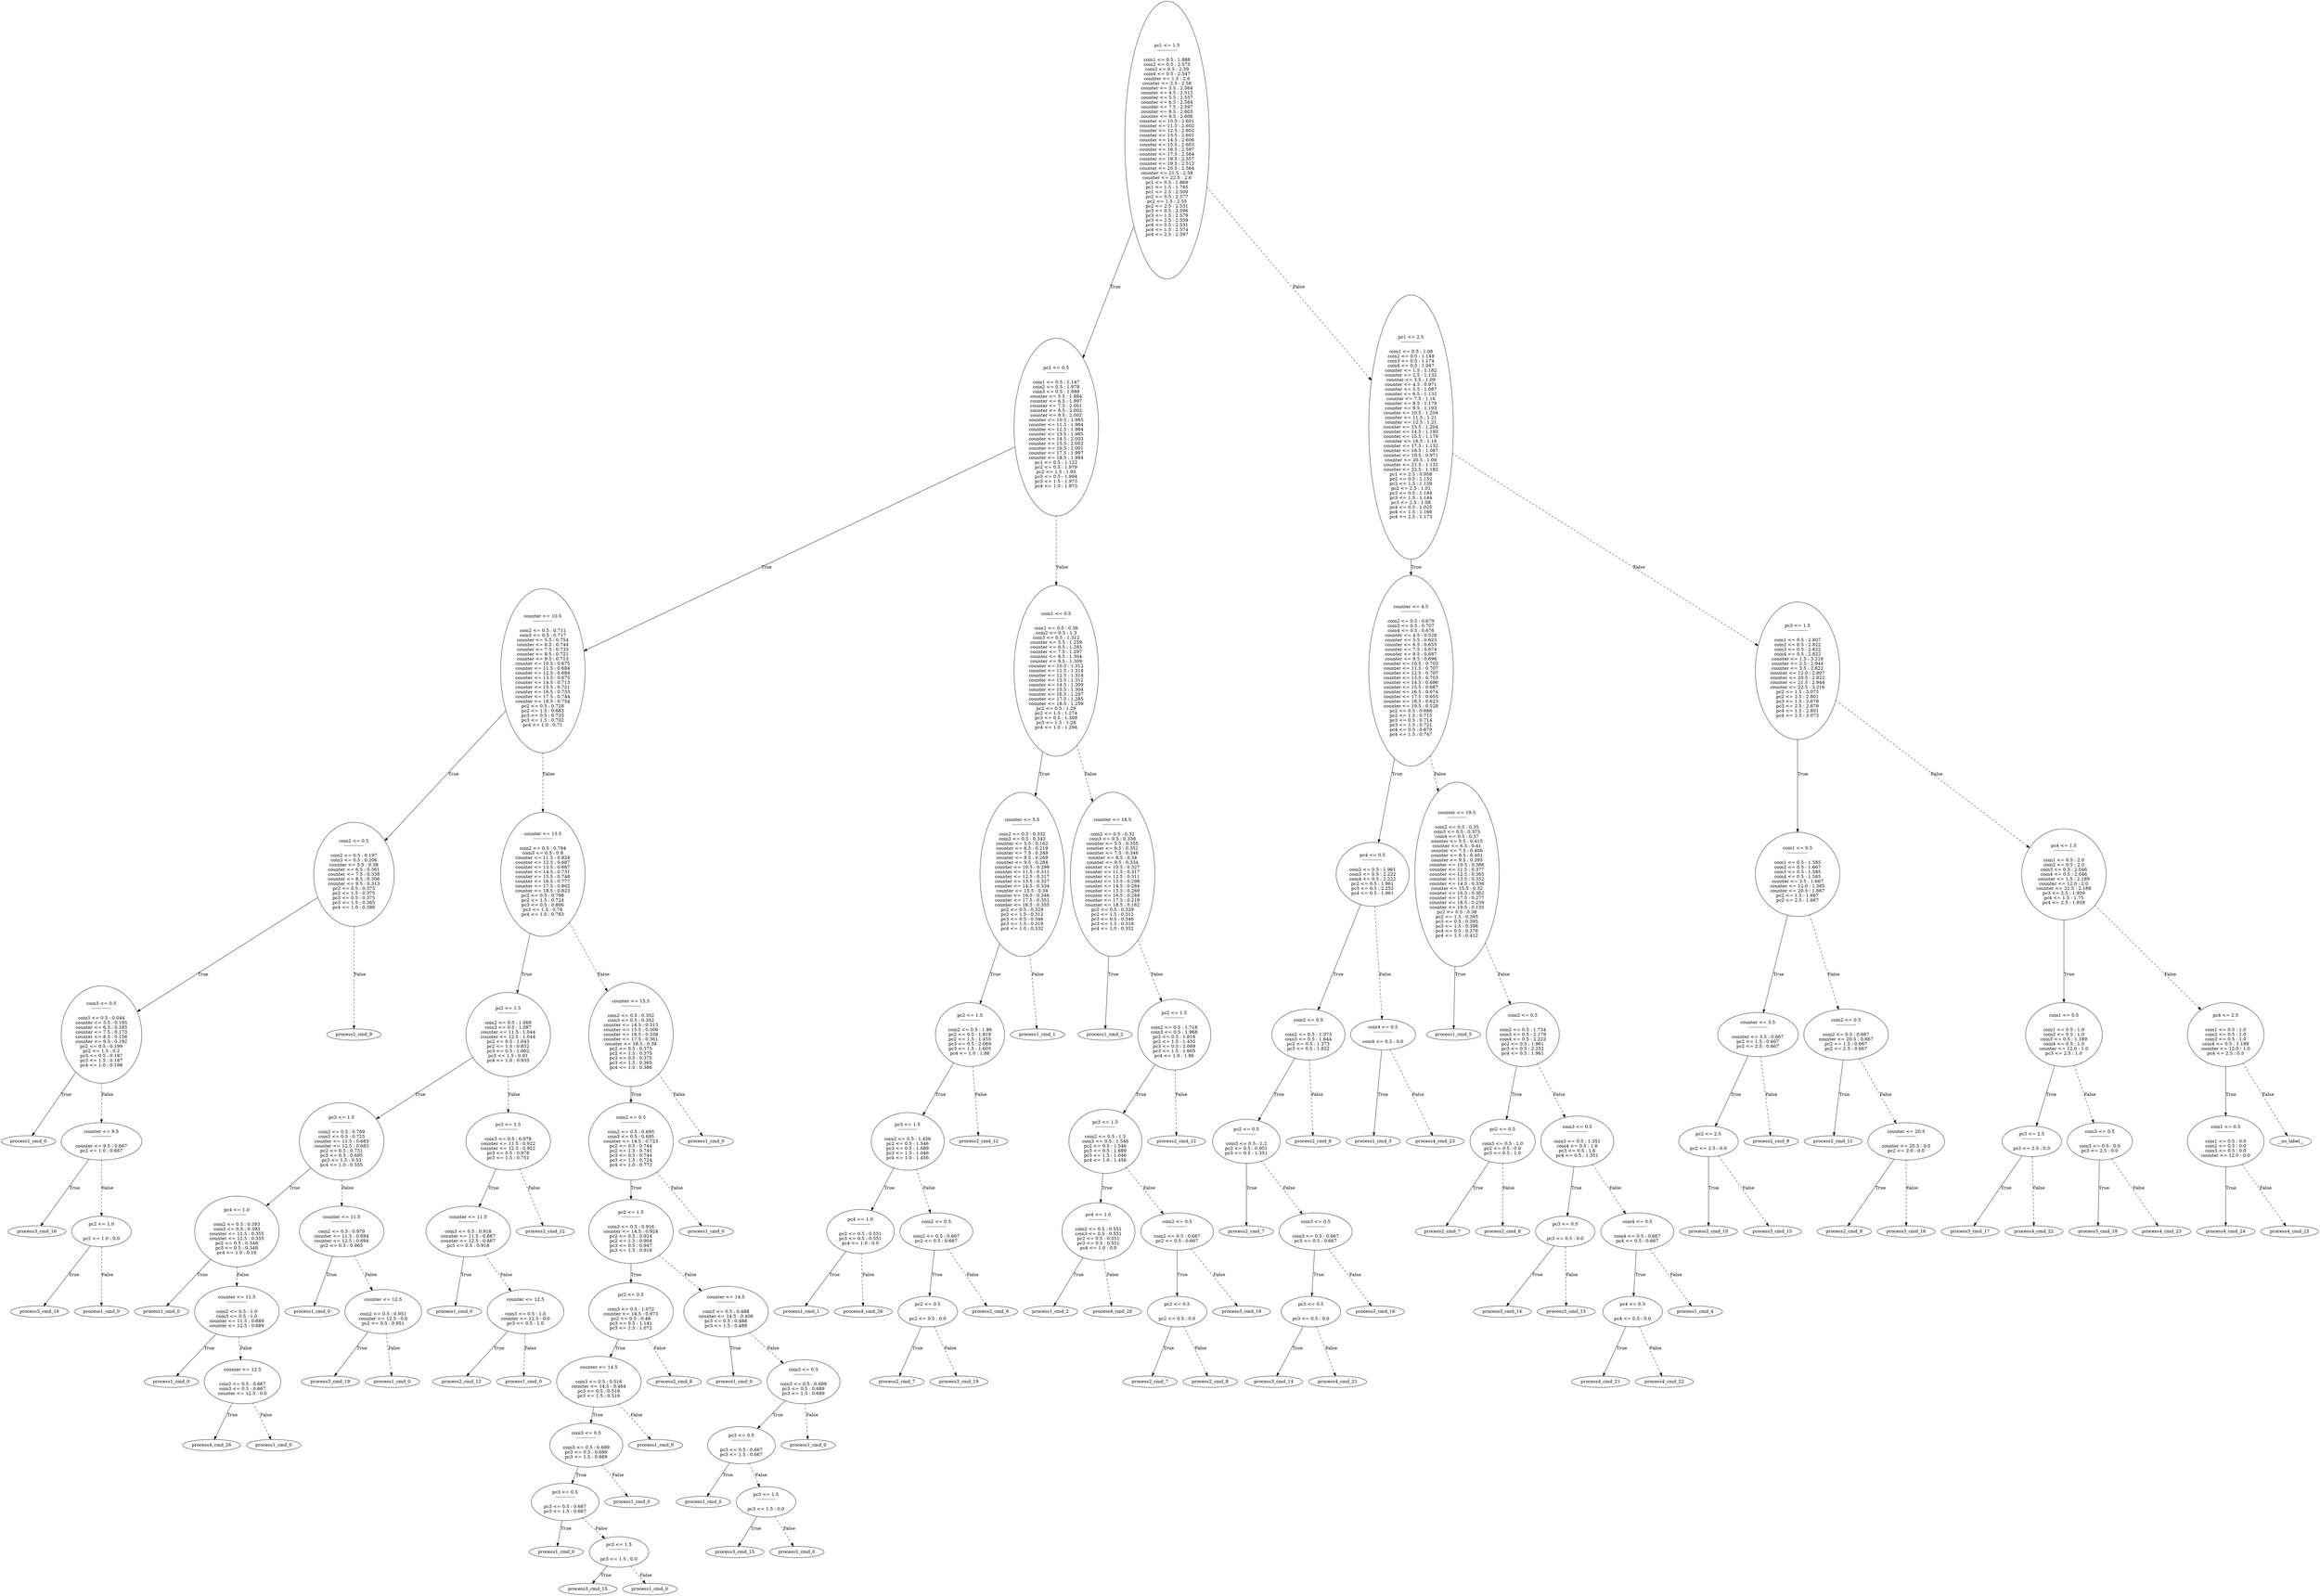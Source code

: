 digraph {
0 [label="pc1 <= 1.5
--------------

coin1 <= 0.5 : 1.888
coin2 <= 0.5 : 2.575
coin3 <= 0.5 : 2.59
coin4 <= 0.5 : 2.547
counter <= 1.5 : 2.6
counter <= 2.5 : 2.58
counter <= 3.5 : 2.564
counter <= 4.5 : 2.512
counter <= 5.5 : 2.557
counter <= 6.5 : 2.584
counter <= 7.5 : 2.597
counter <= 8.5 : 2.603
counter <= 9.5 : 2.606
counter <= 10.5 : 2.601
counter <= 11.5 : 2.602
counter <= 12.5 : 2.602
counter <= 13.5 : 2.601
counter <= 14.5 : 2.606
counter <= 15.5 : 2.603
counter <= 16.5 : 2.597
counter <= 17.5 : 2.584
counter <= 18.5 : 2.557
counter <= 19.5 : 2.512
counter <= 20.5 : 2.564
counter <= 21.5 : 2.58
counter <= 22.5 : 2.6
pc1 <= 0.5 : 1.869
pc1 <= 1.5 : 1.785
pc1 <= 2.5 : 2.509
pc2 <= 0.5 : 2.577
pc2 <= 1.5 : 2.55
pc2 <= 2.5 : 2.531
pc3 <= 0.5 : 2.596
pc3 <= 1.5 : 2.579
pc3 <= 2.5 : 2.559
pc4 <= 0.5 : 2.531
pc4 <= 1.5 : 2.574
pc4 <= 2.5 : 2.597"];
1 [label="pc1 <= 0.5
--------------

coin1 <= 0.5 : 1.147
coin2 <= 0.5 : 1.978
coin3 <= 0.5 : 1.989
counter <= 5.5 : 1.984
counter <= 6.5 : 1.997
counter <= 7.5 : 2.001
counter <= 8.5 : 2.002
counter <= 9.5 : 2.002
counter <= 10.5 : 1.985
counter <= 11.5 : 1.984
counter <= 12.5 : 1.984
counter <= 13.5 : 1.985
counter <= 14.5 : 2.002
counter <= 15.5 : 2.002
counter <= 16.5 : 2.001
counter <= 17.5 : 1.997
counter <= 18.5 : 1.984
pc1 <= 0.5 : 1.122
pc2 <= 0.5 : 1.979
pc2 <= 1.5 : 1.95
pc3 <= 0.5 : 1.994
pc3 <= 1.5 : 1.973
pc4 <= 1.0 : 1.973"];
2 [label="counter <= 10.5
--------------

coin2 <= 0.5 : 0.711
coin3 <= 0.5 : 0.717
counter <= 5.5 : 0.754
counter <= 6.5 : 0.744
counter <= 7.5 : 0.733
counter <= 8.5 : 0.721
counter <= 9.5 : 0.713
counter <= 10.5 : 0.675
counter <= 11.5 : 0.684
counter <= 12.5 : 0.684
counter <= 13.5 : 0.675
counter <= 14.5 : 0.713
counter <= 15.5 : 0.721
counter <= 16.5 : 0.733
counter <= 17.5 : 0.744
counter <= 18.5 : 0.754
pc2 <= 0.5 : 0.728
pc2 <= 1.5 : 0.683
pc3 <= 0.5 : 0.733
pc3 <= 1.5 : 0.702
pc4 <= 1.0 : 0.71"];
3 [label="coin2 <= 0.5
--------------

coin2 <= 0.5 : 0.197
coin3 <= 0.5 : 0.206
counter <= 5.5 : 0.38
counter <= 6.5 : 0.361
counter <= 7.5 : 0.338
counter <= 8.5 : 0.306
counter <= 9.5 : 0.313
pc2 <= 0.5 : 0.375
pc2 <= 1.5 : 0.375
pc3 <= 0.5 : 0.375
pc3 <= 1.5 : 0.365
pc4 <= 1.0 : 0.386"];
4 [label="coin3 <= 0.5
--------------

coin3 <= 0.5 : 0.044
counter <= 5.5 : 0.195
counter <= 6.5 : 0.185
counter <= 7.5 : 0.173
counter <= 8.5 : 0.156
counter <= 9.5 : 0.192
pc2 <= 0.5 : 0.199
pc2 <= 1.5 : 0.2
pc3 <= 0.5 : 0.187
pc3 <= 1.5 : 0.187
pc4 <= 1.0 : 0.198"];
5 [label="process1_cmd_0"];
4 -> 5 [label="True"];
6 [label="counter <= 9.5
--------------

counter <= 9.5 : 0.667
pc2 <= 1.0 : 0.667"];
7 [label="process3_cmd_16"];
6 -> 7 [label="True"];
8 [label="pc2 <= 1.0
--------------

pc2 <= 1.0 : 0.0"];
9 [label="process3_cmd_16"];
8 -> 9 [label="True"];
10 [label="process1_cmd_0"];
8 -> 10 [style="dashed", label="False"];
6 -> 8 [style="dashed", label="False"];
4 -> 6 [style="dashed", label="False"];
3 -> 4 [label="True"];
11 [label="process2_cmd_9"];
3 -> 11 [style="dashed", label="False"];
2 -> 3 [label="True"];
12 [label="counter <= 13.5
--------------

coin2 <= 0.5 : 0.794
coin3 <= 0.5 : 0.8
counter <= 11.5 : 0.824
counter <= 12.5 : 0.687
counter <= 13.5 : 0.687
counter <= 14.5 : 0.731
counter <= 15.5 : 0.748
counter <= 16.5 : 0.777
counter <= 17.5 : 0.802
counter <= 18.5 : 0.823
pc2 <= 0.5 : 0.798
pc2 <= 1.5 : 0.724
pc3 <= 0.5 : 0.806
pc3 <= 1.5 : 0.76
pc4 <= 1.0 : 0.763"];
13 [label="pc2 <= 1.5
--------------

coin2 <= 0.5 : 1.069
coin3 <= 0.5 : 1.087
counter <= 11.5 : 1.044
counter <= 12.5 : 1.044
pc2 <= 0.5 : 1.043
pc2 <= 1.5 : 0.832
pc3 <= 0.5 : 1.062
pc3 <= 1.5 : 0.91
pc4 <= 1.0 : 0.935"];
14 [label="pc3 <= 1.5
--------------

coin2 <= 0.5 : 0.769
coin3 <= 0.5 : 0.725
counter <= 11.5 : 0.683
counter <= 12.5 : 0.683
pc2 <= 0.5 : 0.731
pc3 <= 0.5 : 0.695
pc3 <= 1.5 : 0.53
pc4 <= 1.0 : 0.555"];
15 [label="pc4 <= 1.0
--------------

coin2 <= 0.5 : 0.393
coin3 <= 0.5 : 0.393
counter <= 11.5 : 0.355
counter <= 12.5 : 0.355
pc2 <= 0.5 : 0.348
pc3 <= 0.5 : 0.348
pc4 <= 1.0 : 0.16"];
16 [label="process1_cmd_0"];
15 -> 16 [label="True"];
17 [label="counter <= 11.5
--------------

coin2 <= 0.5 : 1.0
coin3 <= 0.5 : 1.0
counter <= 11.5 : 0.689
counter <= 12.5 : 0.689"];
18 [label="process1_cmd_0"];
17 -> 18 [label="True"];
19 [label="counter <= 12.5
--------------

coin2 <= 0.5 : 0.667
coin3 <= 0.5 : 0.667
counter <= 12.5 : 0.0"];
20 [label="process4_cmd_26"];
19 -> 20 [label="True"];
21 [label="process1_cmd_0"];
19 -> 21 [style="dashed", label="False"];
17 -> 19 [style="dashed", label="False"];
15 -> 17 [style="dashed", label="False"];
14 -> 15 [label="True"];
22 [label="counter <= 11.5
--------------

coin2 <= 0.5 : 0.979
counter <= 11.5 : 0.694
counter <= 12.5 : 0.694
pc2 <= 0.5 : 0.965"];
23 [label="process1_cmd_0"];
22 -> 23 [label="True"];
24 [label="counter <= 12.5
--------------

coin2 <= 0.5 : 0.951
counter <= 12.5 : 0.0
pc2 <= 0.5 : 0.951"];
25 [label="process3_cmd_19"];
24 -> 25 [label="True"];
26 [label="process1_cmd_0"];
24 -> 26 [style="dashed", label="False"];
22 -> 24 [style="dashed", label="False"];
14 -> 22 [style="dashed", label="False"];
13 -> 14 [label="True"];
27 [label="pc3 <= 1.5
--------------

coin3 <= 0.5 : 0.978
counter <= 11.5 : 0.922
counter <= 12.5 : 0.922
pc3 <= 0.5 : 0.978
pc3 <= 1.5 : 0.751"];
28 [label="counter <= 11.5
--------------

coin3 <= 0.5 : 0.918
counter <= 11.5 : 0.667
counter <= 12.5 : 0.667
pc3 <= 0.5 : 0.918"];
29 [label="process1_cmd_0"];
28 -> 29 [label="True"];
30 [label="counter <= 12.5
--------------

coin3 <= 0.5 : 1.0
counter <= 12.5 : 0.0
pc3 <= 0.5 : 1.0"];
31 [label="process2_cmd_12"];
30 -> 31 [label="True"];
32 [label="process1_cmd_0"];
30 -> 32 [style="dashed", label="False"];
28 -> 30 [style="dashed", label="False"];
27 -> 28 [label="True"];
33 [label="process2_cmd_12"];
27 -> 33 [style="dashed", label="False"];
13 -> 27 [style="dashed", label="False"];
12 -> 13 [label="True"];
34 [label="counter <= 15.5
--------------

coin2 <= 0.5 : 0.352
coin3 <= 0.5 : 0.352
counter <= 14.5 : 0.313
counter <= 15.5 : 0.306
counter <= 16.5 : 0.338
counter <= 17.5 : 0.361
counter <= 18.5 : 0.38
pc2 <= 0.5 : 0.375
pc2 <= 1.5 : 0.375
pc3 <= 0.5 : 0.375
pc3 <= 1.5 : 0.365
pc4 <= 1.0 : 0.386"];
35 [label="coin2 <= 0.5
--------------

coin2 <= 0.5 : 0.695
coin3 <= 0.5 : 0.695
counter <= 14.5 : 0.723
pc2 <= 0.5 : 0.744
pc2 <= 1.5 : 0.741
pc3 <= 0.5 : 0.744
pc3 <= 1.5 : 0.724
pc4 <= 1.0 : 0.773"];
36 [label="pc2 <= 1.5
--------------

coin3 <= 0.5 : 0.916
counter <= 14.5 : 0.924
pc2 <= 0.5 : 0.924
pc2 <= 1.5 : 0.904
pc3 <= 0.5 : 0.947
pc3 <= 1.5 : 0.916"];
37 [label="pc2 <= 0.5
--------------

coin3 <= 0.5 : 1.072
counter <= 14.5 : 0.973
pc2 <= 0.5 : 0.46
pc3 <= 0.5 : 1.141
pc3 <= 1.5 : 1.072"];
38 [label="counter <= 14.5
--------------

coin3 <= 0.5 : 0.516
counter <= 14.5 : 0.464
pc3 <= 0.5 : 0.516
pc3 <= 1.5 : 0.516"];
39 [label="coin3 <= 0.5
--------------

coin3 <= 0.5 : 0.689
pc3 <= 0.5 : 0.689
pc3 <= 1.5 : 0.689"];
40 [label="pc3 <= 0.5
--------------

pc3 <= 0.5 : 0.667
pc3 <= 1.5 : 0.667"];
41 [label="process1_cmd_0"];
40 -> 41 [label="True"];
42 [label="pc3 <= 1.5
--------------

pc3 <= 1.5 : 0.0"];
43 [label="process3_cmd_15"];
42 -> 43 [label="True"];
44 [label="process1_cmd_0"];
42 -> 44 [style="dashed", label="False"];
40 -> 42 [style="dashed", label="False"];
39 -> 40 [label="True"];
45 [label="process1_cmd_0"];
39 -> 45 [style="dashed", label="False"];
38 -> 39 [label="True"];
46 [label="process1_cmd_0"];
38 -> 46 [style="dashed", label="False"];
37 -> 38 [label="True"];
47 [label="process2_cmd_8"];
37 -> 47 [style="dashed", label="False"];
36 -> 37 [label="True"];
48 [label="counter <= 14.5
--------------

coin3 <= 0.5 : 0.488
counter <= 14.5 : 0.406
pc3 <= 0.5 : 0.488
pc3 <= 1.5 : 0.488"];
49 [label="process1_cmd_0"];
48 -> 49 [label="True"];
50 [label="coin3 <= 0.5
--------------

coin3 <= 0.5 : 0.689
pc3 <= 0.5 : 0.689
pc3 <= 1.5 : 0.689"];
51 [label="pc3 <= 0.5
--------------

pc3 <= 0.5 : 0.667
pc3 <= 1.5 : 0.667"];
52 [label="process1_cmd_0"];
51 -> 52 [label="True"];
53 [label="pc3 <= 1.5
--------------

pc3 <= 1.5 : 0.0"];
54 [label="process3_cmd_15"];
53 -> 54 [label="True"];
55 [label="process1_cmd_0"];
53 -> 55 [style="dashed", label="False"];
51 -> 53 [style="dashed", label="False"];
50 -> 51 [label="True"];
56 [label="process1_cmd_0"];
50 -> 56 [style="dashed", label="False"];
48 -> 50 [style="dashed", label="False"];
36 -> 48 [style="dashed", label="False"];
35 -> 36 [label="True"];
57 [label="process1_cmd_0"];
35 -> 57 [style="dashed", label="False"];
34 -> 35 [label="True"];
58 [label="process1_cmd_0"];
34 -> 58 [style="dashed", label="False"];
12 -> 34 [style="dashed", label="False"];
2 -> 12 [style="dashed", label="False"];
1 -> 2 [label="True"];
59 [label="coin1 <= 0.5
--------------

coin1 <= 0.5 : 0.36
coin2 <= 0.5 : 1.3
coin3 <= 0.5 : 1.312
counter <= 5.5 : 1.259
counter <= 6.5 : 1.285
counter <= 7.5 : 1.297
counter <= 8.5 : 1.304
counter <= 9.5 : 1.309
counter <= 10.5 : 1.312
counter <= 11.5 : 1.314
counter <= 12.5 : 1.314
counter <= 13.5 : 1.312
counter <= 14.5 : 1.309
counter <= 15.5 : 1.304
counter <= 16.5 : 1.297
counter <= 17.5 : 1.285
counter <= 18.5 : 1.259
pc2 <= 0.5 : 1.29
pc2 <= 1.5 : 1.274
pc3 <= 0.5 : 1.308
pc3 <= 1.5 : 1.28
pc4 <= 1.0 : 1.294"];
60 [label="counter <= 5.5
--------------

coin2 <= 0.5 : 0.332
coin3 <= 0.5 : 0.343
counter <= 5.5 : 0.162
counter <= 6.5 : 0.219
counter <= 7.5 : 0.249
counter <= 8.5 : 0.269
counter <= 9.5 : 0.284
counter <= 10.5 : 0.298
counter <= 11.5 : 0.311
counter <= 12.5 : 0.317
counter <= 13.5 : 0.327
counter <= 14.5 : 0.334
counter <= 15.5 : 0.34
counter <= 16.5 : 0.346
counter <= 17.5 : 0.351
counter <= 18.5 : 0.355
pc2 <= 0.5 : 0.329
pc2 <= 1.5 : 0.312
pc3 <= 0.5 : 0.346
pc3 <= 1.5 : 0.319
pc4 <= 1.0 : 0.332"];
61 [label="pc2 <= 1.5
--------------

coin2 <= 0.5 : 1.86
pc2 <= 0.5 : 1.818
pc2 <= 1.5 : 1.455
pc3 <= 0.5 : 2.069
pc3 <= 1.5 : 1.605
pc4 <= 1.0 : 1.86"];
62 [label="pc3 <= 1.5
--------------

coin2 <= 0.5 : 1.456
pc2 <= 0.5 : 1.546
pc3 <= 0.5 : 1.689
pc3 <= 1.5 : 1.046
pc4 <= 1.0 : 1.456"];
63 [label="pc4 <= 1.0
--------------

pc2 <= 0.5 : 0.551
pc3 <= 0.5 : 0.551
pc4 <= 1.0 : 0.0"];
64 [label="process1_cmd_1"];
63 -> 64 [label="True"];
65 [label="process4_cmd_26"];
63 -> 65 [style="dashed", label="False"];
62 -> 63 [label="True"];
66 [label="coin2 <= 0.5
--------------

coin2 <= 0.5 : 0.667
pc2 <= 0.5 : 0.667"];
67 [label="pc2 <= 0.5
--------------

pc2 <= 0.5 : 0.0"];
68 [label="process2_cmd_7"];
67 -> 68 [label="True"];
69 [label="process3_cmd_19"];
67 -> 69 [style="dashed", label="False"];
66 -> 67 [label="True"];
70 [label="process2_cmd_9"];
66 -> 70 [style="dashed", label="False"];
62 -> 66 [style="dashed", label="False"];
61 -> 62 [label="True"];
71 [label="process2_cmd_12"];
61 -> 71 [style="dashed", label="False"];
60 -> 61 [label="True"];
72 [label="process1_cmd_1"];
60 -> 72 [style="dashed", label="False"];
59 -> 60 [label="True"];
73 [label="counter <= 18.5
--------------

coin2 <= 0.5 : 0.32
coin3 <= 0.5 : 0.338
counter <= 5.5 : 0.355
counter <= 6.5 : 0.351
counter <= 7.5 : 0.346
counter <= 8.5 : 0.34
counter <= 9.5 : 0.334
counter <= 10.5 : 0.327
counter <= 11.5 : 0.317
counter <= 12.5 : 0.311
counter <= 13.5 : 0.298
counter <= 14.5 : 0.284
counter <= 15.5 : 0.269
counter <= 16.5 : 0.249
counter <= 17.5 : 0.219
counter <= 18.5 : 0.162
pc2 <= 0.5 : 0.329
pc2 <= 1.5 : 0.312
pc3 <= 0.5 : 0.346
pc3 <= 1.5 : 0.319
pc4 <= 1.0 : 0.332"];
74 [label="process1_cmd_2"];
73 -> 74 [label="True"];
75 [label="pc2 <= 1.5
--------------

coin2 <= 0.5 : 1.718
coin3 <= 0.5 : 1.968
pc2 <= 0.5 : 1.818
pc2 <= 1.5 : 1.455
pc3 <= 0.5 : 2.069
pc3 <= 1.5 : 1.605
pc4 <= 1.0 : 1.86"];
76 [label="pc3 <= 1.5
--------------

coin2 <= 0.5 : 1.5
coin3 <= 0.5 : 1.546
pc2 <= 0.5 : 1.546
pc3 <= 0.5 : 1.689
pc3 <= 1.5 : 1.046
pc4 <= 1.0 : 1.456"];
77 [label="pc4 <= 1.0
--------------

coin2 <= 0.5 : 0.551
coin3 <= 0.5 : 0.551
pc2 <= 0.5 : 0.551
pc3 <= 0.5 : 0.551
pc4 <= 1.0 : 0.0"];
78 [label="process1_cmd_2"];
77 -> 78 [label="True"];
79 [label="process4_cmd_26"];
77 -> 79 [style="dashed", label="False"];
76 -> 77 [label="True"];
80 [label="coin2 <= 0.5
--------------

coin2 <= 0.5 : 0.667
pc2 <= 0.5 : 0.667"];
81 [label="pc2 <= 0.5
--------------

pc2 <= 0.5 : 0.0"];
82 [label="process2_cmd_7"];
81 -> 82 [label="True"];
83 [label="process2_cmd_8"];
81 -> 83 [style="dashed", label="False"];
80 -> 81 [label="True"];
84 [label="process3_cmd_19"];
80 -> 84 [style="dashed", label="False"];
76 -> 80 [style="dashed", label="False"];
75 -> 76 [label="True"];
85 [label="process2_cmd_12"];
75 -> 85 [style="dashed", label="False"];
73 -> 75 [style="dashed", label="False"];
59 -> 73 [style="dashed", label="False"];
1 -> 59 [style="dashed", label="False"];
0 -> 1 [label="True"];
86 [label="pc1 <= 2.5
--------------

coin1 <= 0.5 : 1.08
coin2 <= 0.5 : 1.149
coin3 <= 0.5 : 1.174
coin4 <= 0.5 : 1.047
counter <= 1.5 : 1.182
counter <= 2.5 : 1.132
counter <= 3.5 : 1.09
counter <= 4.5 : 0.971
counter <= 5.5 : 1.087
counter <= 6.5 : 1.132
counter <= 7.5 : 1.16
counter <= 8.5 : 1.179
counter <= 9.5 : 1.193
counter <= 10.5 : 1.204
counter <= 11.5 : 1.21
counter <= 12.5 : 1.21
counter <= 13.5 : 1.204
counter <= 14.5 : 1.193
counter <= 15.5 : 1.179
counter <= 16.5 : 1.16
counter <= 17.5 : 1.132
counter <= 18.5 : 1.087
counter <= 19.5 : 0.971
counter <= 20.5 : 1.09
counter <= 21.5 : 1.132
counter <= 22.5 : 1.182
pc1 <= 2.5 : 0.958
pc2 <= 0.5 : 1.152
pc2 <= 1.5 : 1.139
pc2 <= 2.5 : 1.01
pc3 <= 0.5 : 1.184
pc3 <= 1.5 : 1.144
pc3 <= 2.5 : 1.08
pc4 <= 0.5 : 1.025
pc4 <= 1.5 : 1.166
pc4 <= 2.5 : 1.173"];
87 [label="counter <= 4.5
--------------

coin2 <= 0.5 : 0.679
coin3 <= 0.5 : 0.707
coin4 <= 0.5 : 0.676
counter <= 4.5 : 0.528
counter <= 5.5 : 0.623
counter <= 6.5 : 0.655
counter <= 7.5 : 0.674
counter <= 8.5 : 0.687
counter <= 9.5 : 0.696
counter <= 10.5 : 0.703
counter <= 11.5 : 0.707
counter <= 12.5 : 0.707
counter <= 13.5 : 0.703
counter <= 14.5 : 0.696
counter <= 15.5 : 0.687
counter <= 16.5 : 0.674
counter <= 17.5 : 0.655
counter <= 18.5 : 0.623
counter <= 19.5 : 0.528
pc2 <= 0.5 : 0.686
pc2 <= 1.5 : 0.715
pc3 <= 0.5 : 0.714
pc3 <= 1.5 : 0.721
pc4 <= 0.5 : 0.679
pc4 <= 1.5 : 0.747"];
88 [label="pc4 <= 0.5
--------------

coin2 <= 0.5 : 1.961
coin3 <= 0.5 : 2.222
coin4 <= 0.5 : 2.222
pc2 <= 0.5 : 1.961
pc3 <= 0.5 : 2.252
pc4 <= 0.5 : 1.961"];
89 [label="coin2 <= 0.5
--------------

coin2 <= 0.5 : 1.373
coin3 <= 0.5 : 1.644
pc2 <= 0.5 : 1.373
pc3 <= 0.5 : 1.822"];
90 [label="pc2 <= 0.5
--------------

coin3 <= 0.5 : 1.2
pc2 <= 0.5 : 0.951
pc3 <= 0.5 : 1.351"];
91 [label="process2_cmd_7"];
90 -> 91 [label="True"];
92 [label="coin3 <= 0.5
--------------

coin3 <= 0.5 : 0.667
pc3 <= 0.5 : 0.667"];
93 [label="pc3 <= 0.5
--------------

pc3 <= 0.5 : 0.0"];
94 [label="process3_cmd_14"];
93 -> 94 [label="True"];
95 [label="process4_cmd_21"];
93 -> 95 [style="dashed", label="False"];
92 -> 93 [label="True"];
96 [label="process3_cmd_16"];
92 -> 96 [style="dashed", label="False"];
90 -> 92 [style="dashed", label="False"];
89 -> 90 [label="True"];
97 [label="process2_cmd_9"];
89 -> 97 [style="dashed", label="False"];
88 -> 89 [label="True"];
98 [label="coin4 <= 0.5
--------------

coin4 <= 0.5 : 0.0"];
99 [label="process1_cmd_3"];
98 -> 99 [label="True"];
100 [label="process4_cmd_23"];
98 -> 100 [style="dashed", label="False"];
88 -> 98 [style="dashed", label="False"];
87 -> 88 [label="True"];
101 [label="counter <= 19.5
--------------

coin2 <= 0.5 : 0.35
coin3 <= 0.5 : 0.375
coin4 <= 0.5 : 0.37
counter <= 5.5 : 0.415
counter <= 6.5 : 0.41
counter <= 7.5 : 0.406
counter <= 8.5 : 0.401
counter <= 9.5 : 0.395
counter <= 10.5 : 0.386
counter <= 11.5 : 0.377
counter <= 12.5 : 0.365
counter <= 13.5 : 0.352
counter <= 14.5 : 0.336
counter <= 15.5 : 0.32
counter <= 16.5 : 0.302
counter <= 17.5 : 0.277
counter <= 18.5 : 0.239
counter <= 19.5 : 0.135
pc2 <= 0.5 : 0.38
pc2 <= 1.5 : 0.395
pc3 <= 0.5 : 0.395
pc3 <= 1.5 : 0.398
pc4 <= 0.5 : 0.376
pc4 <= 1.5 : 0.412"];
102 [label="process1_cmd_5"];
101 -> 102 [label="True"];
103 [label="coin2 <= 0.5
--------------

coin2 <= 0.5 : 1.734
coin3 <= 0.5 : 2.179
coin4 <= 0.5 : 2.222
pc2 <= 0.5 : 1.961
pc3 <= 0.5 : 2.252
pc4 <= 0.5 : 1.961"];
104 [label="pc2 <= 0.5
--------------

coin3 <= 0.5 : 1.0
pc2 <= 0.5 : 0.0
pc3 <= 0.5 : 1.0"];
105 [label="process2_cmd_7"];
104 -> 105 [label="True"];
106 [label="process2_cmd_8"];
104 -> 106 [style="dashed", label="False"];
103 -> 104 [label="True"];
107 [label="coin3 <= 0.5
--------------

coin3 <= 0.5 : 1.351
coin4 <= 0.5 : 1.6
pc3 <= 0.5 : 1.6
pc4 <= 0.5 : 1.351"];
108 [label="pc3 <= 0.5
--------------

pc3 <= 0.5 : 0.0"];
109 [label="process3_cmd_14"];
108 -> 109 [label="True"];
110 [label="process3_cmd_15"];
108 -> 110 [style="dashed", label="False"];
107 -> 108 [label="True"];
111 [label="coin4 <= 0.5
--------------

coin4 <= 0.5 : 0.667
pc4 <= 0.5 : 0.667"];
112 [label="pc4 <= 0.5
--------------

pc4 <= 0.5 : 0.0"];
113 [label="process4_cmd_21"];
112 -> 113 [label="True"];
114 [label="process4_cmd_22"];
112 -> 114 [style="dashed", label="False"];
111 -> 112 [label="True"];
115 [label="process1_cmd_4"];
111 -> 115 [style="dashed", label="False"];
107 -> 111 [style="dashed", label="False"];
103 -> 107 [style="dashed", label="False"];
101 -> 103 [style="dashed", label="False"];
87 -> 101 [style="dashed", label="False"];
86 -> 87 [label="True"];
116 [label="pc3 <= 1.5
--------------

coin1 <= 0.5 : 2.807
coin2 <= 0.5 : 2.822
coin3 <= 0.5 : 2.822
coin4 <= 0.5 : 2.822
counter <= 1.5 : 3.216
counter <= 2.5 : 2.944
counter <= 3.5 : 2.822
counter <= 12.0 : 2.807
counter <= 20.5 : 2.822
counter <= 21.5 : 2.944
counter <= 22.5 : 3.216
pc2 <= 1.5 : 3.073
pc2 <= 2.5 : 2.801
pc3 <= 1.5 : 2.679
pc3 <= 2.5 : 2.679
pc4 <= 1.5 : 2.801
pc4 <= 2.5 : 3.073"];
117 [label="coin1 <= 0.5
--------------

coin1 <= 0.5 : 1.585
coin2 <= 0.5 : 1.667
coin3 <= 0.5 : 1.585
coin4 <= 0.5 : 1.585
counter <= 3.5 : 1.667
counter <= 12.0 : 1.585
counter <= 20.5 : 1.667
pc2 <= 1.5 : 1.667
pc2 <= 2.5 : 1.667"];
118 [label="counter <= 3.5
--------------

counter <= 3.5 : 0.667
pc2 <= 1.5 : 0.667
pc2 <= 2.5 : 0.667"];
119 [label="pc2 <= 2.5
--------------

pc2 <= 2.5 : 0.0"];
120 [label="process2_cmd_10"];
119 -> 120 [label="True"];
121 [label="process3_cmd_15"];
119 -> 121 [style="dashed", label="False"];
118 -> 119 [label="True"];
122 [label="process2_cmd_8"];
118 -> 122 [style="dashed", label="False"];
117 -> 118 [label="True"];
123 [label="coin2 <= 0.5
--------------

coin2 <= 0.5 : 0.667
counter <= 20.5 : 0.667
pc2 <= 1.5 : 0.667
pc2 <= 2.5 : 0.667"];
124 [label="process2_cmd_11"];
123 -> 124 [label="True"];
125 [label="counter <= 20.5
--------------

counter <= 20.5 : 0.0
pc2 <= 2.0 : 0.0"];
126 [label="process2_cmd_9"];
125 -> 126 [label="True"];
127 [label="process3_cmd_16"];
125 -> 127 [style="dashed", label="False"];
123 -> 125 [style="dashed", label="False"];
117 -> 123 [style="dashed", label="False"];
116 -> 117 [label="True"];
128 [label="pc4 <= 1.5
--------------

coin1 <= 0.5 : 2.0
coin2 <= 0.5 : 2.0
coin3 <= 0.5 : 2.046
coin4 <= 0.5 : 2.046
counter <= 1.5 : 2.189
counter <= 12.0 : 2.0
counter <= 22.5 : 2.189
pc3 <= 2.5 : 1.939
pc4 <= 1.5 : 1.75
pc4 <= 2.5 : 1.939"];
129 [label="coin1 <= 0.5
--------------

coin1 <= 0.5 : 1.0
coin2 <= 0.5 : 1.0
coin3 <= 0.5 : 1.189
coin4 <= 0.5 : 1.0
counter <= 12.0 : 1.0
pc3 <= 2.5 : 1.0"];
130 [label="pc3 <= 2.5
--------------

pc3 <= 2.5 : 0.0"];
131 [label="process3_cmd_17"];
130 -> 131 [label="True"];
132 [label="process4_cmd_22"];
130 -> 132 [style="dashed", label="False"];
129 -> 130 [label="True"];
133 [label="coin3 <= 0.5
--------------

coin3 <= 0.5 : 0.0
pc3 <= 2.5 : 0.0"];
134 [label="process3_cmd_18"];
133 -> 134 [label="True"];
135 [label="process4_cmd_23"];
133 -> 135 [style="dashed", label="False"];
129 -> 133 [style="dashed", label="False"];
128 -> 129 [label="True"];
136 [label="pc4 <= 2.5
--------------

coin1 <= 0.5 : 1.0
coin2 <= 0.5 : 1.0
coin3 <= 0.5 : 1.0
coin4 <= 0.5 : 1.189
counter <= 12.0 : 1.0
pc4 <= 2.5 : 0.5"];
137 [label="coin1 <= 0.5
--------------

coin1 <= 0.5 : 0.0
coin2 <= 0.5 : 0.0
coin3 <= 0.5 : 0.0
counter <= 12.0 : 0.0"];
138 [label="process4_cmd_24"];
137 -> 138 [label="True"];
139 [label="process4_cmd_25"];
137 -> 139 [style="dashed", label="False"];
136 -> 137 [label="True"];
140 [label="__no_label__"];
136 -> 140 [style="dashed", label="False"];
128 -> 136 [style="dashed", label="False"];
116 -> 128 [style="dashed", label="False"];
86 -> 116 [style="dashed", label="False"];
0 -> 86 [style="dashed", label="False"];

}